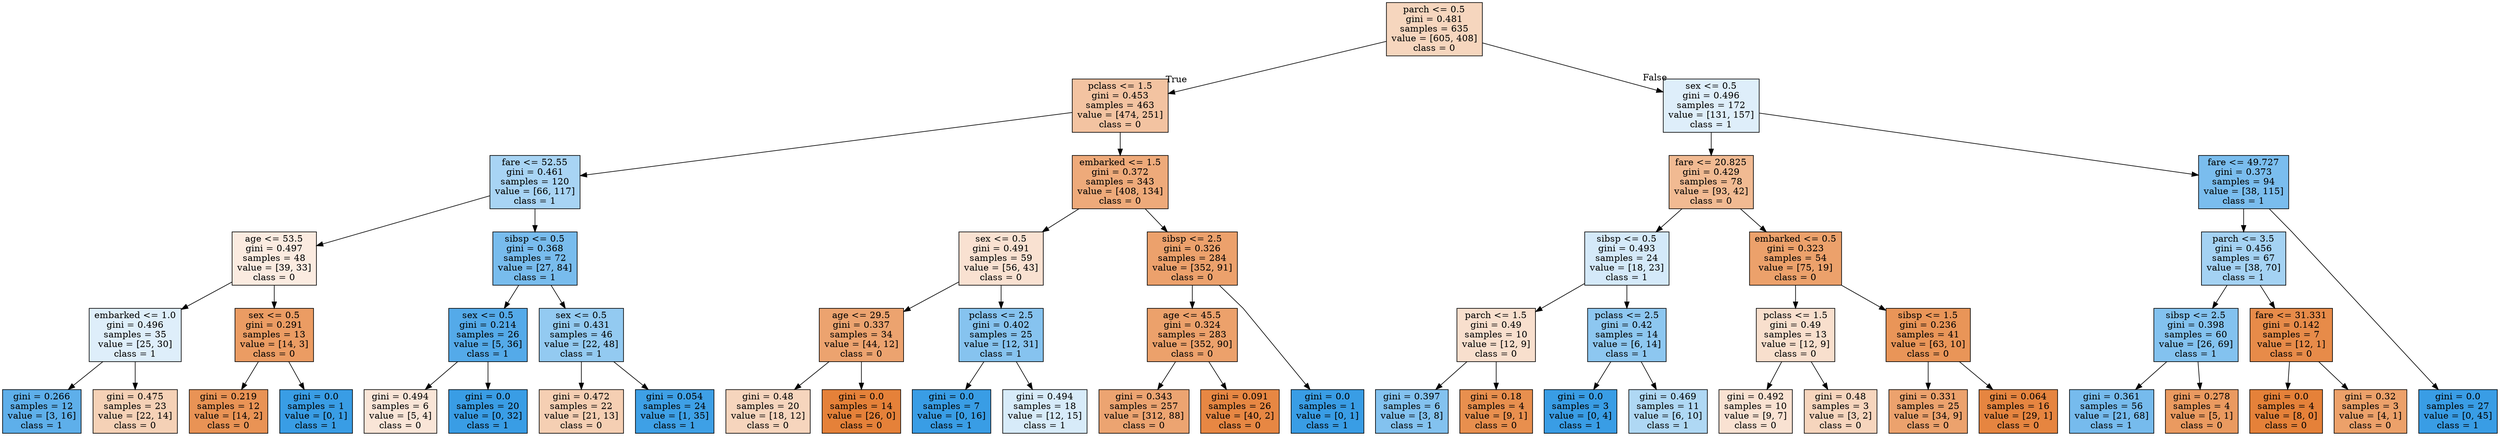 digraph Tree {
node [shape=box, style="filled", color="black"] ;
graph [ranksep=equally, splines=polyline] ;
0 [label="parch <= 0.5\ngini = 0.481\nsamples = 635\nvalue = [605, 408]\nclass = 0", fillcolor="#e5813953"] ;
1 [label="pclass <= 1.5\ngini = 0.453\nsamples = 463\nvalue = [474, 251]\nclass = 0", fillcolor="#e5813978"] ;
0 -> 1 [labeldistance=2.5, labelangle=45, headlabel="True"] ;
2 [label="fare <= 52.55\ngini = 0.461\nsamples = 120\nvalue = [66, 117]\nclass = 1", fillcolor="#399de56f"] ;
1 -> 2 ;
3 [label="age <= 53.5\ngini = 0.497\nsamples = 48\nvalue = [39, 33]\nclass = 0", fillcolor="#e5813927"] ;
2 -> 3 ;
4 [label="embarked <= 1.0\ngini = 0.496\nsamples = 35\nvalue = [25, 30]\nclass = 1", fillcolor="#399de52a"] ;
3 -> 4 ;
5 [label="gini = 0.266\nsamples = 12\nvalue = [3, 16]\nclass = 1", fillcolor="#399de5cf"] ;
4 -> 5 ;
6 [label="gini = 0.475\nsamples = 23\nvalue = [22, 14]\nclass = 0", fillcolor="#e581395d"] ;
4 -> 6 ;
7 [label="sex <= 0.5\ngini = 0.291\nsamples = 13\nvalue = [14, 3]\nclass = 0", fillcolor="#e58139c8"] ;
3 -> 7 ;
8 [label="gini = 0.219\nsamples = 12\nvalue = [14, 2]\nclass = 0", fillcolor="#e58139db"] ;
7 -> 8 ;
9 [label="gini = 0.0\nsamples = 1\nvalue = [0, 1]\nclass = 1", fillcolor="#399de5ff"] ;
7 -> 9 ;
10 [label="sibsp <= 0.5\ngini = 0.368\nsamples = 72\nvalue = [27, 84]\nclass = 1", fillcolor="#399de5ad"] ;
2 -> 10 ;
11 [label="sex <= 0.5\ngini = 0.214\nsamples = 26\nvalue = [5, 36]\nclass = 1", fillcolor="#399de5dc"] ;
10 -> 11 ;
12 [label="gini = 0.494\nsamples = 6\nvalue = [5, 4]\nclass = 0", fillcolor="#e5813933"] ;
11 -> 12 ;
13 [label="gini = 0.0\nsamples = 20\nvalue = [0, 32]\nclass = 1", fillcolor="#399de5ff"] ;
11 -> 13 ;
14 [label="sex <= 0.5\ngini = 0.431\nsamples = 46\nvalue = [22, 48]\nclass = 1", fillcolor="#399de58a"] ;
10 -> 14 ;
15 [label="gini = 0.472\nsamples = 22\nvalue = [21, 13]\nclass = 0", fillcolor="#e5813961"] ;
14 -> 15 ;
16 [label="gini = 0.054\nsamples = 24\nvalue = [1, 35]\nclass = 1", fillcolor="#399de5f8"] ;
14 -> 16 ;
17 [label="embarked <= 1.5\ngini = 0.372\nsamples = 343\nvalue = [408, 134]\nclass = 0", fillcolor="#e58139ab"] ;
1 -> 17 ;
18 [label="sex <= 0.5\ngini = 0.491\nsamples = 59\nvalue = [56, 43]\nclass = 0", fillcolor="#e581393b"] ;
17 -> 18 ;
19 [label="age <= 29.5\ngini = 0.337\nsamples = 34\nvalue = [44, 12]\nclass = 0", fillcolor="#e58139b9"] ;
18 -> 19 ;
20 [label="gini = 0.48\nsamples = 20\nvalue = [18, 12]\nclass = 0", fillcolor="#e5813955"] ;
19 -> 20 ;
21 [label="gini = 0.0\nsamples = 14\nvalue = [26, 0]\nclass = 0", fillcolor="#e58139ff"] ;
19 -> 21 ;
22 [label="pclass <= 2.5\ngini = 0.402\nsamples = 25\nvalue = [12, 31]\nclass = 1", fillcolor="#399de59c"] ;
18 -> 22 ;
23 [label="gini = 0.0\nsamples = 7\nvalue = [0, 16]\nclass = 1", fillcolor="#399de5ff"] ;
22 -> 23 ;
24 [label="gini = 0.494\nsamples = 18\nvalue = [12, 15]\nclass = 1", fillcolor="#399de533"] ;
22 -> 24 ;
25 [label="sibsp <= 2.5\ngini = 0.326\nsamples = 284\nvalue = [352, 91]\nclass = 0", fillcolor="#e58139bd"] ;
17 -> 25 ;
26 [label="age <= 45.5\ngini = 0.324\nsamples = 283\nvalue = [352, 90]\nclass = 0", fillcolor="#e58139be"] ;
25 -> 26 ;
27 [label="gini = 0.343\nsamples = 257\nvalue = [312, 88]\nclass = 0", fillcolor="#e58139b7"] ;
26 -> 27 ;
28 [label="gini = 0.091\nsamples = 26\nvalue = [40, 2]\nclass = 0", fillcolor="#e58139f2"] ;
26 -> 28 ;
29 [label="gini = 0.0\nsamples = 1\nvalue = [0, 1]\nclass = 1", fillcolor="#399de5ff"] ;
25 -> 29 ;
30 [label="sex <= 0.5\ngini = 0.496\nsamples = 172\nvalue = [131, 157]\nclass = 1", fillcolor="#399de52a"] ;
0 -> 30 [labeldistance=2.5, labelangle=-45, headlabel="False"] ;
31 [label="fare <= 20.825\ngini = 0.429\nsamples = 78\nvalue = [93, 42]\nclass = 0", fillcolor="#e581398c"] ;
30 -> 31 ;
32 [label="sibsp <= 0.5\ngini = 0.493\nsamples = 24\nvalue = [18, 23]\nclass = 1", fillcolor="#399de537"] ;
31 -> 32 ;
33 [label="parch <= 1.5\ngini = 0.49\nsamples = 10\nvalue = [12, 9]\nclass = 0", fillcolor="#e5813940"] ;
32 -> 33 ;
34 [label="gini = 0.397\nsamples = 6\nvalue = [3, 8]\nclass = 1", fillcolor="#399de59f"] ;
33 -> 34 ;
35 [label="gini = 0.18\nsamples = 4\nvalue = [9, 1]\nclass = 0", fillcolor="#e58139e3"] ;
33 -> 35 ;
36 [label="pclass <= 2.5\ngini = 0.42\nsamples = 14\nvalue = [6, 14]\nclass = 1", fillcolor="#399de592"] ;
32 -> 36 ;
37 [label="gini = 0.0\nsamples = 3\nvalue = [0, 4]\nclass = 1", fillcolor="#399de5ff"] ;
36 -> 37 ;
38 [label="gini = 0.469\nsamples = 11\nvalue = [6, 10]\nclass = 1", fillcolor="#399de566"] ;
36 -> 38 ;
39 [label="embarked <= 0.5\ngini = 0.323\nsamples = 54\nvalue = [75, 19]\nclass = 0", fillcolor="#e58139be"] ;
31 -> 39 ;
40 [label="pclass <= 1.5\ngini = 0.49\nsamples = 13\nvalue = [12, 9]\nclass = 0", fillcolor="#e5813940"] ;
39 -> 40 ;
41 [label="gini = 0.492\nsamples = 10\nvalue = [9, 7]\nclass = 0", fillcolor="#e5813939"] ;
40 -> 41 ;
42 [label="gini = 0.48\nsamples = 3\nvalue = [3, 2]\nclass = 0", fillcolor="#e5813955"] ;
40 -> 42 ;
43 [label="sibsp <= 1.5\ngini = 0.236\nsamples = 41\nvalue = [63, 10]\nclass = 0", fillcolor="#e58139d7"] ;
39 -> 43 ;
44 [label="gini = 0.331\nsamples = 25\nvalue = [34, 9]\nclass = 0", fillcolor="#e58139bb"] ;
43 -> 44 ;
45 [label="gini = 0.064\nsamples = 16\nvalue = [29, 1]\nclass = 0", fillcolor="#e58139f6"] ;
43 -> 45 ;
46 [label="fare <= 49.727\ngini = 0.373\nsamples = 94\nvalue = [38, 115]\nclass = 1", fillcolor="#399de5ab"] ;
30 -> 46 ;
47 [label="parch <= 3.5\ngini = 0.456\nsamples = 67\nvalue = [38, 70]\nclass = 1", fillcolor="#399de575"] ;
46 -> 47 ;
48 [label="sibsp <= 2.5\ngini = 0.398\nsamples = 60\nvalue = [26, 69]\nclass = 1", fillcolor="#399de59f"] ;
47 -> 48 ;
49 [label="gini = 0.361\nsamples = 56\nvalue = [21, 68]\nclass = 1", fillcolor="#399de5b0"] ;
48 -> 49 ;
50 [label="gini = 0.278\nsamples = 4\nvalue = [5, 1]\nclass = 0", fillcolor="#e58139cc"] ;
48 -> 50 ;
51 [label="fare <= 31.331\ngini = 0.142\nsamples = 7\nvalue = [12, 1]\nclass = 0", fillcolor="#e58139ea"] ;
47 -> 51 ;
52 [label="gini = 0.0\nsamples = 4\nvalue = [8, 0]\nclass = 0", fillcolor="#e58139ff"] ;
51 -> 52 ;
53 [label="gini = 0.32\nsamples = 3\nvalue = [4, 1]\nclass = 0", fillcolor="#e58139bf"] ;
51 -> 53 ;
54 [label="gini = 0.0\nsamples = 27\nvalue = [0, 45]\nclass = 1", fillcolor="#399de5ff"] ;
46 -> 54 ;
{rank=same ; 0} ;
{rank=same ; 1; 30} ;
{rank=same ; 2; 17; 31; 46} ;
{rank=same ; 3; 10; 18; 25; 32; 39; 47} ;
{rank=same ; 4; 7; 11; 14; 19; 22; 26; 33; 36; 40; 43; 48; 51} ;
{rank=same ; 5; 6; 8; 9; 12; 13; 15; 16; 20; 21; 23; 24; 27; 28; 29; 34; 35; 37; 38; 41; 42; 44; 45; 49; 50; 52; 53; 54} ;
}